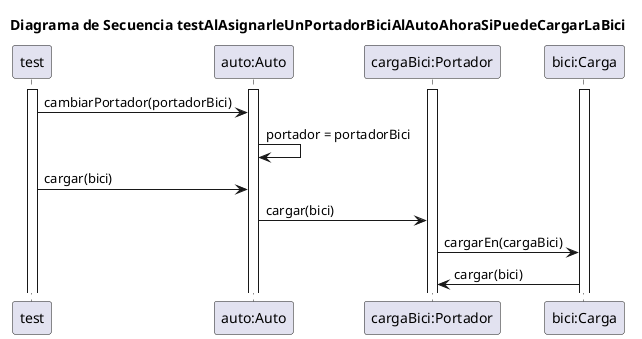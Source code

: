 @startuml
title Diagrama de Secuencia testAlAsignarleUnPortadorBiciAlAutoAhoraSiPuedeCargarLaBici

activate test
activate "auto:Auto"
activate "cargaBici:Portador"
activate "bici:Carga"

test->"auto:Auto": cambiarPortador(portadorBici)

"auto:Auto"->"auto:Auto": portador = portadorBici

test->"auto:Auto": cargar(bici)

"auto:Auto" -> "cargaBici:Portador": cargar(bici)

"cargaBici:Portador" -> "bici:Carga": cargarEn(cargaBici)

"bici:Carga" -> "cargaBici:Portador": cargar(bici)

@end